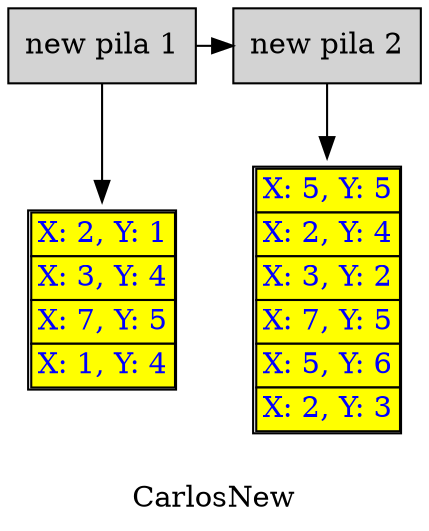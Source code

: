 digraph G { 
label="
CarlosNew";new_pila_1_0[shape=box, rankdir=UD, style=filled, label="new pila 1",pos="0,-0!"];
new_pila_2_1[shape=box, rankdir=UD, style=filled, label="new pila 2",pos="0,-1!"];
new_pila_1_0->new_pila_2_1;

{rank=same;new_pila_1_0,new_pila_2_1};
Nodo_new_pila_1_0[
	label=<
	<table border="1" cellborder="1" cellspacing="0">
		<tr><td bgcolor="yellow"><font color="#0000ff">X: 2, Y: 1</font></td></tr>
		<tr><td bgcolor="yellow"><font color="#0000ff">X: 3, Y: 4</font></td></tr>
		<tr><td bgcolor="yellow"><font color="#0000ff">X: 7, Y: 5</font></td></tr>
		<tr><td bgcolor="yellow"><font color="#0000ff">X: 1, Y: 4</font></td></tr>
	</table>>
 ,shape=plaintext];
new_pila_1_0->Nodo_new_pila_1_0;
Nodo_new_pila_2_1[
	label=<
	<table border="1" cellborder="1" cellspacing="0">
		<tr><td bgcolor="yellow"><font color="#0000ff">X: 5, Y: 5</font></td></tr>
		<tr><td bgcolor="yellow"><font color="#0000ff">X: 2, Y: 4</font></td></tr>
		<tr><td bgcolor="yellow"><font color="#0000ff">X: 3, Y: 2</font></td></tr>
		<tr><td bgcolor="yellow"><font color="#0000ff">X: 7, Y: 5</font></td></tr>
		<tr><td bgcolor="yellow"><font color="#0000ff">X: 5, Y: 6</font></td></tr>
		<tr><td bgcolor="yellow"><font color="#0000ff">X: 2, Y: 3</font></td></tr>
	</table>>
 ,shape=plaintext];
new_pila_2_1->Nodo_new_pila_2_1;
}